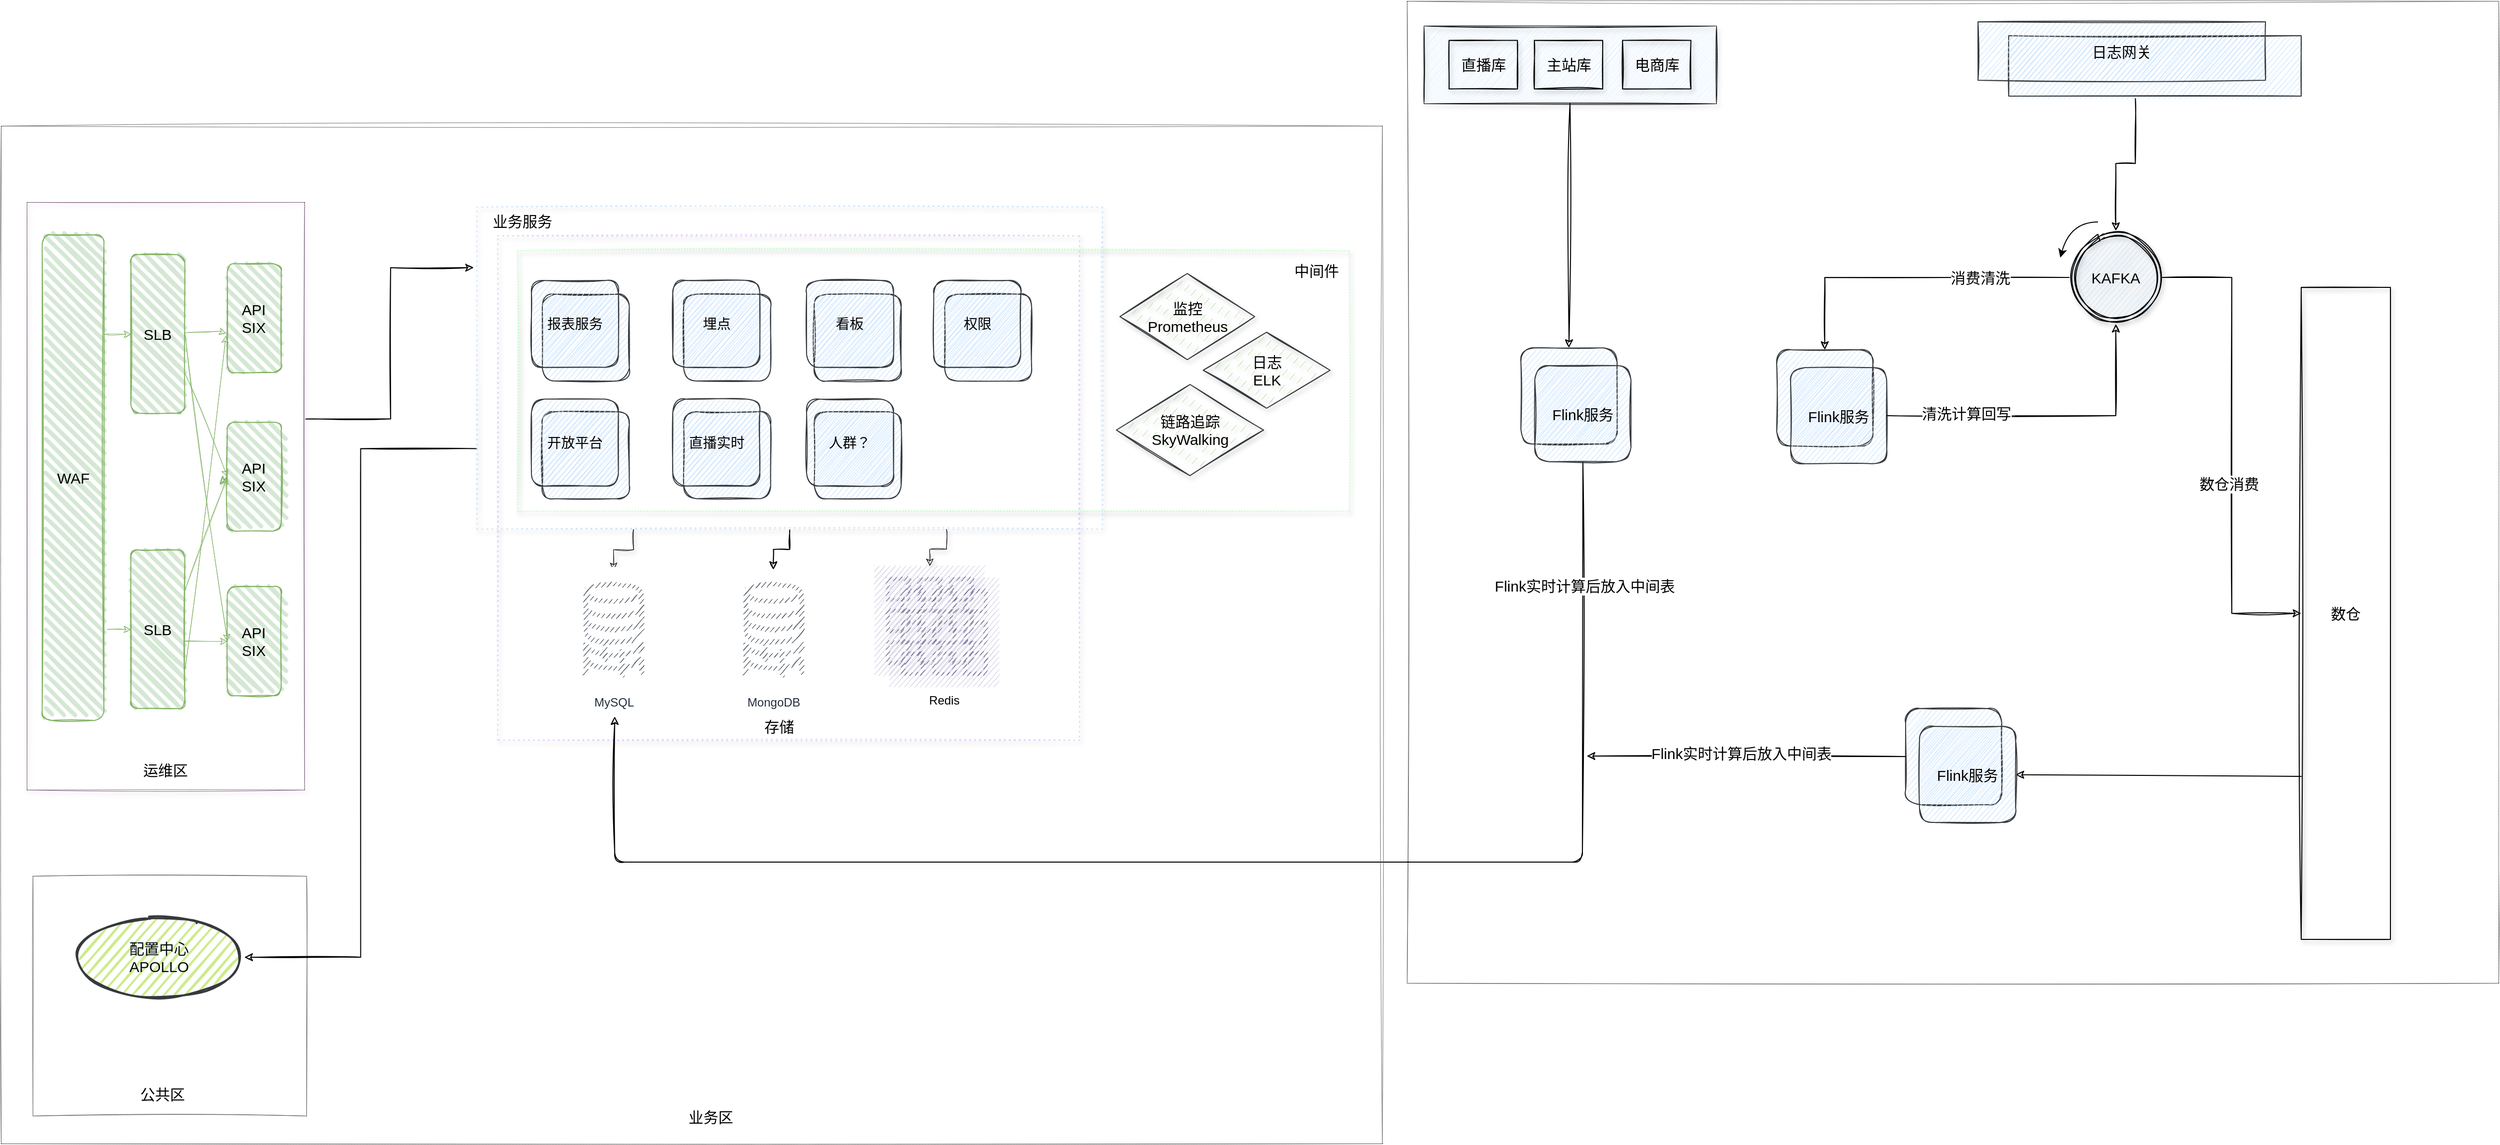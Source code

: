 <mxfile version="14.7.5" type="github">
  <diagram id="bKikSzmRIYnhMW0a-3qn" name="第 1 页">
    <mxGraphModel dx="1323" dy="834" grid="0" gridSize="10" guides="1" tooltips="1" connect="1" arrows="1" fold="1" page="1" pageScale="1" pageWidth="3300" pageHeight="2339" background="#FFFFFF" math="0" shadow="0">
      <root>
        <mxCell id="0" />
        <mxCell id="1" parent="0" />
        <mxCell id="OzgvakwpHb-Y98bhcLFI-162" value="" style="rounded=0;whiteSpace=wrap;html=1;shadow=0;glass=0;sketch=1;fontSize=15;strokeColor=#000000;strokeWidth=0.5;fillColor=none;dashed=1;dashPattern=1 2;" vertex="1" parent="1">
          <mxGeometry x="1446" y="154" width="1101" height="991" as="geometry" />
        </mxCell>
        <mxCell id="OzgvakwpHb-Y98bhcLFI-62" value="" style="rounded=0;whiteSpace=wrap;html=1;shadow=1;sketch=1;fillColor=none;fontSize=14;dashed=1;perimeterSpacing=0;strokeWidth=1;dashPattern=1 4;strokeColor=#E5CCFF;" vertex="1" parent="1">
          <mxGeometry x="529" y="391" width="587" height="509" as="geometry" />
        </mxCell>
        <mxCell id="OzgvakwpHb-Y98bhcLFI-108" value="" style="rounded=0;whiteSpace=wrap;html=1;shadow=0;glass=0;dashed=1;dashPattern=1 2;sketch=1;fontSize=15;strokeColor=#000000;strokeWidth=0.5;fillColor=none;" vertex="1" parent="1">
          <mxGeometry x="28" y="280" width="1393" height="1027" as="geometry" />
        </mxCell>
        <mxCell id="OzgvakwpHb-Y98bhcLFI-103" value="" style="rounded=0;whiteSpace=wrap;html=1;shadow=0;glass=0;sketch=1;fontSize=15;strokeWidth=0.5;fillColor=none;dashed=1;dashPattern=1 2;" vertex="1" parent="1">
          <mxGeometry x="60" y="1037" width="276" height="242" as="geometry" />
        </mxCell>
        <mxCell id="OzgvakwpHb-Y98bhcLFI-78" value="" style="rounded=0;whiteSpace=wrap;html=1;shadow=1;glass=0;dashed=1;dashPattern=1 2;sketch=1;fontSize=15;strokeWidth=1;fillColor=none;strokeColor=#CCFFCC;" vertex="1" parent="1">
          <mxGeometry x="549" y="406" width="839" height="263" as="geometry" />
        </mxCell>
        <mxCell id="OzgvakwpHb-Y98bhcLFI-69" value="" style="outlineConnect=0;strokeColor=#56517e;fillColor=#d0cee2;dashed=0;verticalLabelPosition=bottom;verticalAlign=top;align=center;html=1;fontSize=12;fontStyle=0;aspect=fixed;shape=mxgraph.aws4.resourceIcon;resIcon=mxgraph.aws4.instances_2;shadow=0;sketch=1;" vertex="1" parent="1">
          <mxGeometry x="909" y="724" width="111" height="111" as="geometry" />
        </mxCell>
        <mxCell id="OzgvakwpHb-Y98bhcLFI-58" style="edgeStyle=orthogonalEdgeStyle;rounded=0;sketch=1;orthogonalLoop=1;jettySize=auto;html=1;entryX=1;entryY=0.5;entryDx=0;entryDy=0;shadow=0;fontSize=15;strokeWidth=1;exitX=0;exitY=0.75;exitDx=0;exitDy=0;" edge="1" parent="1" source="OzgvakwpHb-Y98bhcLFI-39" target="OzgvakwpHb-Y98bhcLFI-76">
          <mxGeometry relative="1" as="geometry">
            <mxPoint x="1056.192" y="284.565" as="targetPoint" />
          </mxGeometry>
        </mxCell>
        <mxCell id="OzgvakwpHb-Y98bhcLFI-74" style="edgeStyle=orthogonalEdgeStyle;rounded=0;sketch=1;orthogonalLoop=1;jettySize=auto;html=1;exitX=0.25;exitY=1;exitDx=0;exitDy=0;shadow=1;fontSize=15;strokeWidth=0.5;" edge="1" parent="1" source="OzgvakwpHb-Y98bhcLFI-39" target="OzgvakwpHb-Y98bhcLFI-82">
          <mxGeometry relative="1" as="geometry">
            <mxPoint x="686" y="733" as="sourcePoint" />
            <mxPoint x="686.5" y="920" as="targetPoint" />
          </mxGeometry>
        </mxCell>
        <mxCell id="OzgvakwpHb-Y98bhcLFI-75" style="edgeStyle=orthogonalEdgeStyle;rounded=0;sketch=1;orthogonalLoop=1;jettySize=auto;html=1;exitX=0.75;exitY=1;exitDx=0;exitDy=0;shadow=1;fontSize=15;strokeWidth=0.5;" edge="1" parent="1" source="OzgvakwpHb-Y98bhcLFI-39" target="OzgvakwpHb-Y98bhcLFI-69">
          <mxGeometry relative="1" as="geometry">
            <mxPoint x="960" y="733" as="sourcePoint" />
          </mxGeometry>
        </mxCell>
        <mxCell id="OzgvakwpHb-Y98bhcLFI-179" style="edgeStyle=orthogonalEdgeStyle;rounded=0;sketch=1;orthogonalLoop=1;jettySize=auto;html=1;exitX=0.5;exitY=1;exitDx=0;exitDy=0;shadow=0;fontSize=15;strokeWidth=1;" edge="1" parent="1" source="OzgvakwpHb-Y98bhcLFI-39" target="OzgvakwpHb-Y98bhcLFI-177">
          <mxGeometry relative="1" as="geometry" />
        </mxCell>
        <mxCell id="OzgvakwpHb-Y98bhcLFI-39" value="" style="rounded=0;whiteSpace=wrap;html=1;shadow=1;sketch=1;fillColor=none;fontSize=14;dashed=1;perimeterSpacing=0;strokeWidth=1;dashPattern=1 4;strokeColor=#CCE5FF;" vertex="1" parent="1">
          <mxGeometry x="508" y="362" width="631" height="325" as="geometry" />
        </mxCell>
        <mxCell id="OzgvakwpHb-Y98bhcLFI-43" value="" style="whiteSpace=wrap;html=1;aspect=fixed;rounded=1;shadow=0;glass=0;labelBackgroundColor=none;fillColor=#cce5ff;sketch=1;fontSize=14;strokeWidth=1;strokeColor=#36393d;" vertex="1" parent="1">
          <mxGeometry x="848.163" y="568.508" width="87.742" height="87.742" as="geometry" />
        </mxCell>
        <mxCell id="fr_o3y-mR50qFRv6tMRz-52" value="人群？" style="whiteSpace=wrap;html=1;aspect=fixed;rounded=1;shadow=0;glass=0;labelBackgroundColor=none;fillColor=#cce5ff;sketch=1;fontSize=14;strokeWidth=1;strokeColor=#36393d;" parent="1" vertex="1">
          <mxGeometry x="840.486" y="555.741" width="87.742" height="87.742" as="geometry" />
        </mxCell>
        <mxCell id="OzgvakwpHb-Y98bhcLFI-42" value="" style="whiteSpace=wrap;html=1;aspect=fixed;rounded=1;shadow=0;glass=0;labelBackgroundColor=none;fillColor=#cce5ff;sketch=1;fontSize=14;strokeWidth=1;strokeColor=#36393d;" vertex="1" parent="1">
          <mxGeometry x="716.55" y="568.508" width="87.742" height="87.742" as="geometry" />
        </mxCell>
        <mxCell id="OzgvakwpHb-Y98bhcLFI-33" value="" style="whiteSpace=wrap;html=1;aspect=fixed;rounded=1;shadow=0;glass=0;labelBackgroundColor=none;fillColor=#cce5ff;sketch=1;fontSize=14;strokeWidth=1;strokeColor=#36393d;" vertex="1" parent="1">
          <mxGeometry x="573.97" y="449.823" width="87.742" height="87.742" as="geometry" />
        </mxCell>
        <mxCell id="OzgvakwpHb-Y98bhcLFI-36" value="" style="whiteSpace=wrap;html=1;aspect=fixed;rounded=1;shadow=0;glass=0;labelBackgroundColor=none;fillColor=#cce5ff;sketch=1;fontSize=14;strokeWidth=1;strokeColor=#36393d;" vertex="1" parent="1">
          <mxGeometry x="848.163" y="449.823" width="87.742" height="87.742" as="geometry" />
        </mxCell>
        <mxCell id="OzgvakwpHb-Y98bhcLFI-35" value="" style="whiteSpace=wrap;html=1;aspect=fixed;rounded=1;shadow=0;glass=0;labelBackgroundColor=none;fillColor=#cce5ff;sketch=1;fontSize=14;strokeWidth=1;strokeColor=#36393d;" vertex="1" parent="1">
          <mxGeometry x="716.55" y="449.823" width="87.742" height="87.742" as="geometry" />
        </mxCell>
        <mxCell id="OzgvakwpHb-Y98bhcLFI-37" value="" style="whiteSpace=wrap;html=1;aspect=fixed;rounded=1;shadow=0;glass=0;labelBackgroundColor=none;fillColor=#cce5ff;sketch=1;fontSize=14;strokeWidth=1;strokeColor=#36393d;" vertex="1" parent="1">
          <mxGeometry x="979.776" y="449.823" width="87.742" height="87.742" as="geometry" />
        </mxCell>
        <mxCell id="fr_o3y-mR50qFRv6tMRz-45" value="报表服务" style="whiteSpace=wrap;html=1;aspect=fixed;rounded=1;shadow=0;glass=0;labelBackgroundColor=none;fillColor=#cce5ff;sketch=1;fontSize=14;strokeWidth=1;strokeColor=#36393d;" parent="1" vertex="1">
          <mxGeometry x="563.002" y="435.998" width="87.742" height="87.742" as="geometry" />
        </mxCell>
        <mxCell id="fr_o3y-mR50qFRv6tMRz-50" value="看板" style="whiteSpace=wrap;html=1;aspect=fixed;rounded=1;shadow=0;glass=0;labelBackgroundColor=none;fillColor=#cce5ff;sketch=1;fontSize=14;strokeWidth=1;strokeColor=#36393d;" parent="1" vertex="1">
          <mxGeometry x="840.486" y="435.998" width="87.742" height="87.742" as="geometry" />
        </mxCell>
        <mxCell id="fr_o3y-mR50qFRv6tMRz-51" value="埋点" style="whiteSpace=wrap;html=1;aspect=fixed;rounded=1;shadow=0;glass=0;labelBackgroundColor=none;fillColor=#cce5ff;sketch=1;fontSize=14;strokeWidth=1;strokeColor=#36393d;" parent="1" vertex="1">
          <mxGeometry x="705.583" y="435.998" width="87.742" height="87.742" as="geometry" />
        </mxCell>
        <mxCell id="fr_o3y-mR50qFRv6tMRz-53" value="权限" style="whiteSpace=wrap;html=1;aspect=fixed;rounded=1;shadow=0;glass=0;labelBackgroundColor=none;fillColor=#cce5ff;sketch=1;fontSize=14;strokeWidth=1;strokeColor=#36393d;" parent="1" vertex="1">
          <mxGeometry x="968.808" y="435.998" width="87.742" height="87.742" as="geometry" />
        </mxCell>
        <mxCell id="OzgvakwpHb-Y98bhcLFI-41" value="" style="whiteSpace=wrap;html=1;aspect=fixed;rounded=1;shadow=0;glass=0;labelBackgroundColor=none;fillColor=#cce5ff;sketch=1;fontSize=14;strokeWidth=1;strokeColor=#36393d;" vertex="1" parent="1">
          <mxGeometry x="573.97" y="568.508" width="87.742" height="87.742" as="geometry" />
        </mxCell>
        <mxCell id="fr_o3y-mR50qFRv6tMRz-46" value="开放平台" style="whiteSpace=wrap;html=1;aspect=fixed;rounded=1;shadow=0;glass=0;labelBackgroundColor=none;fillColor=#cce5ff;sketch=1;fontSize=14;strokeWidth=1;strokeColor=#36393d;" parent="1" vertex="1">
          <mxGeometry x="563.002" y="555.741" width="87.742" height="87.742" as="geometry" />
        </mxCell>
        <mxCell id="fr_o3y-mR50qFRv6tMRz-49" value="直播实时" style="whiteSpace=wrap;html=1;aspect=fixed;rounded=1;shadow=0;glass=0;labelBackgroundColor=none;fillColor=#cce5ff;sketch=1;fontSize=14;strokeWidth=1;strokeColor=#36393d;" parent="1" vertex="1">
          <mxGeometry x="705.583" y="555.741" width="87.742" height="87.742" as="geometry" />
        </mxCell>
        <mxCell id="OzgvakwpHb-Y98bhcLFI-105" style="edgeStyle=orthogonalEdgeStyle;rounded=0;sketch=1;orthogonalLoop=1;jettySize=auto;html=1;exitX=1.005;exitY=0.369;exitDx=0;exitDy=0;entryX=-0.005;entryY=0.188;entryDx=0;entryDy=0;entryPerimeter=0;shadow=0;fontSize=15;strokeWidth=1;exitPerimeter=0;" edge="1" parent="1" source="OzgvakwpHb-Y98bhcLFI-29" target="OzgvakwpHb-Y98bhcLFI-39">
          <mxGeometry relative="1" as="geometry" />
        </mxCell>
        <mxCell id="OzgvakwpHb-Y98bhcLFI-29" value="" style="rounded=0;whiteSpace=wrap;html=1;sketch=1;fillColor=none;shadow=1;strokeWidth=0.5;strokeColor=#330033;dashed=1;dashPattern=1 2;" vertex="1" parent="1">
          <mxGeometry x="54" y="357" width="280" height="593" as="geometry" />
        </mxCell>
        <mxCell id="OzgvakwpHb-Y98bhcLFI-9" value="&lt;font style=&quot;font-size: 15px;&quot;&gt;WAF&lt;/font&gt;" style="rounded=1;whiteSpace=wrap;html=1;strokeWidth=1;fillWeight=4;hachureGap=8;hachureAngle=45;sketch=1;fillStyle=hachure;fontStyle=0;fontSize=15;fillColor=#d5e8d4;strokeColor=#82b366;" vertex="1" parent="1">
          <mxGeometry x="69.556" y="390" width="62.222" height="490" as="geometry" />
        </mxCell>
        <mxCell id="OzgvakwpHb-Y98bhcLFI-11" value="&lt;span style=&quot;font-size: 15px;&quot;&gt;SLB&lt;/span&gt;" style="rounded=1;whiteSpace=wrap;html=1;strokeWidth=1;fillWeight=4;hachureGap=8;hachureAngle=45;sketch=1;fillStyle=hachure;fontStyle=0;fontSize=15;fillColor=#d5e8d4;strokeColor=#82b366;" vertex="1" parent="1">
          <mxGeometry x="159" y="410" width="54.444" height="160" as="geometry" />
        </mxCell>
        <mxCell id="OzgvakwpHb-Y98bhcLFI-26" style="edgeStyle=none;rounded=0;sketch=1;orthogonalLoop=1;jettySize=auto;html=1;entryX=0;entryY=0.5;entryDx=0;entryDy=0;shadow=0;fontStyle=0;fontSize=15;fillColor=#d5e8d4;strokeColor=#82b366;strokeWidth=0.5;" edge="1" parent="1" target="OzgvakwpHb-Y98bhcLFI-11">
          <mxGeometry x="54" y="357" as="geometry">
            <mxPoint x="132" y="490" as="sourcePoint" />
            <Array as="points">
              <mxPoint x="131.778" y="490" />
            </Array>
          </mxGeometry>
        </mxCell>
        <mxCell id="OzgvakwpHb-Y98bhcLFI-19" style="rounded=0;sketch=1;orthogonalLoop=1;jettySize=auto;html=1;entryX=0;entryY=0.5;entryDx=0;entryDy=0;shadow=0;fontStyle=0;fontSize=15;fillColor=#d5e8d4;strokeColor=#82b366;strokeWidth=0.5;" edge="1" parent="1" target="OzgvakwpHb-Y98bhcLFI-15">
          <mxGeometry x="54" y="357" as="geometry">
            <mxPoint x="209.556" y="800" as="sourcePoint" />
          </mxGeometry>
        </mxCell>
        <mxCell id="OzgvakwpHb-Y98bhcLFI-12" value="&lt;span style=&quot;font-size: 15px;&quot;&gt;SLB&lt;/span&gt;" style="rounded=1;whiteSpace=wrap;html=1;strokeWidth=1;fillWeight=4;hachureGap=8;hachureAngle=45;sketch=1;fillStyle=hachure;fontStyle=0;fontSize=15;fillColor=#d5e8d4;strokeColor=#82b366;" vertex="1" parent="1">
          <mxGeometry x="159" y="708" width="54.444" height="160" as="geometry" />
        </mxCell>
        <mxCell id="OzgvakwpHb-Y98bhcLFI-17" style="edgeStyle=orthogonalEdgeStyle;rounded=0;sketch=1;orthogonalLoop=1;jettySize=auto;html=1;exitX=1.05;exitY=0.812;exitDx=0;exitDy=0;exitPerimeter=0;shadow=0;fontStyle=0;fontSize=15;fillColor=#d5e8d4;strokeColor=#82b366;strokeWidth=0.5;" edge="1" parent="1" source="OzgvakwpHb-Y98bhcLFI-9" target="OzgvakwpHb-Y98bhcLFI-12">
          <mxGeometry x="54" y="357" as="geometry" />
        </mxCell>
        <mxCell id="OzgvakwpHb-Y98bhcLFI-13" value="&lt;span style=&quot;font-size: 15px;&quot;&gt;API&lt;br style=&quot;font-size: 15px;&quot;&gt;SIX&lt;/span&gt;" style="rounded=1;whiteSpace=wrap;html=1;strokeWidth=1;fillWeight=4;hachureGap=8;hachureAngle=45;sketch=1;fillStyle=hachure;fontStyle=0;fontSize=15;fillColor=#d5e8d4;strokeColor=#82b366;" vertex="1" parent="1">
          <mxGeometry x="256.222" y="419" width="54.444" height="110" as="geometry" />
        </mxCell>
        <mxCell id="OzgvakwpHb-Y98bhcLFI-18" style="rounded=0;sketch=1;orthogonalLoop=1;jettySize=auto;html=1;entryX=-0.02;entryY=0.636;entryDx=0;entryDy=0;entryPerimeter=0;shadow=0;fontStyle=0;fontSize=15;fillColor=#d5e8d4;strokeColor=#82b366;strokeWidth=0.5;" edge="1" parent="1" source="OzgvakwpHb-Y98bhcLFI-11" target="OzgvakwpHb-Y98bhcLFI-13">
          <mxGeometry x="54" y="357" as="geometry">
            <mxPoint x="264" y="530" as="sourcePoint" />
            <Array as="points">
              <mxPoint x="248.444" y="487" />
            </Array>
          </mxGeometry>
        </mxCell>
        <mxCell id="OzgvakwpHb-Y98bhcLFI-25" style="rounded=0;sketch=1;orthogonalLoop=1;jettySize=auto;html=1;exitX=1;exitY=0.75;exitDx=0;exitDy=0;entryX=-0.029;entryY=0.66;entryDx=0;entryDy=0;entryPerimeter=0;shadow=0;fontStyle=0;fontSize=15;fillColor=#d5e8d4;strokeColor=#82b366;strokeWidth=0.5;" edge="1" parent="1" source="OzgvakwpHb-Y98bhcLFI-12" target="OzgvakwpHb-Y98bhcLFI-13">
          <mxGeometry x="54" y="357" as="geometry" />
        </mxCell>
        <mxCell id="OzgvakwpHb-Y98bhcLFI-22" style="rounded=0;sketch=1;orthogonalLoop=1;jettySize=auto;html=1;exitX=0;exitY=0.5;exitDx=0;exitDy=0;shadow=1;fontStyle=0;fontSize=15;strokeWidth=1;fillColor=#d5e8d4;strokeColor=#82b366;" edge="1" parent="1" source="OzgvakwpHb-Y98bhcLFI-14">
          <mxGeometry x="54" y="357" as="geometry">
            <mxPoint x="248.444" y="642" as="targetPoint" />
          </mxGeometry>
        </mxCell>
        <mxCell id="OzgvakwpHb-Y98bhcLFI-14" value="&lt;span style=&quot;font-size: 15px;&quot;&gt;API&lt;br style=&quot;font-size: 15px;&quot;&gt;SIX&lt;/span&gt;" style="rounded=1;whiteSpace=wrap;html=1;strokeWidth=1;fillWeight=4;hachureGap=8;hachureAngle=45;sketch=1;fillStyle=hachure;fontStyle=0;fontSize=15;fillColor=#d5e8d4;strokeColor=#82b366;" vertex="1" parent="1">
          <mxGeometry x="256.222" y="579" width="54.444" height="110" as="geometry" />
        </mxCell>
        <mxCell id="OzgvakwpHb-Y98bhcLFI-23" style="rounded=0;sketch=1;orthogonalLoop=1;jettySize=auto;html=1;exitX=1;exitY=0.75;exitDx=0;exitDy=0;entryX=0;entryY=0.5;entryDx=0;entryDy=0;shadow=0;fontStyle=0;fontSize=15;fillColor=#d5e8d4;strokeColor=#82b366;strokeWidth=0.5;" edge="1" parent="1" source="OzgvakwpHb-Y98bhcLFI-11" target="OzgvakwpHb-Y98bhcLFI-14">
          <mxGeometry x="54" y="357" as="geometry" />
        </mxCell>
        <mxCell id="OzgvakwpHb-Y98bhcLFI-20" style="rounded=0;sketch=1;orthogonalLoop=1;jettySize=auto;html=1;exitX=1;exitY=0.25;exitDx=0;exitDy=0;entryX=0;entryY=0.5;entryDx=0;entryDy=0;shadow=0;fontStyle=0;fontSize=15;fillColor=#d5e8d4;strokeColor=#82b366;strokeWidth=0.5;" edge="1" parent="1" source="OzgvakwpHb-Y98bhcLFI-12" target="OzgvakwpHb-Y98bhcLFI-14">
          <mxGeometry x="54" y="357" as="geometry" />
        </mxCell>
        <mxCell id="OzgvakwpHb-Y98bhcLFI-15" value="&lt;span style=&quot;font-size: 15px;&quot;&gt;API&lt;br style=&quot;font-size: 15px;&quot;&gt;SIX&lt;/span&gt;" style="rounded=1;whiteSpace=wrap;html=1;strokeWidth=1;fillWeight=4;hachureGap=8;hachureAngle=45;sketch=1;fillStyle=hachure;fontStyle=0;fontSize=15;fillColor=#d5e8d4;strokeColor=#82b366;" vertex="1" parent="1">
          <mxGeometry x="256.222" y="745" width="54.444" height="110" as="geometry" />
        </mxCell>
        <mxCell id="OzgvakwpHb-Y98bhcLFI-24" style="rounded=0;sketch=1;orthogonalLoop=1;jettySize=auto;html=1;exitX=1;exitY=0.5;exitDx=0;exitDy=0;entryX=0;entryY=0.5;entryDx=0;entryDy=0;shadow=0;fontStyle=0;fontSize=15;fillColor=#d5e8d4;strokeColor=#82b366;strokeWidth=0.5;" edge="1" parent="1" source="OzgvakwpHb-Y98bhcLFI-11" target="OzgvakwpHb-Y98bhcLFI-15">
          <mxGeometry x="54" y="357" as="geometry" />
        </mxCell>
        <mxCell id="OzgvakwpHb-Y98bhcLFI-30" value="运维区" style="text;html=1;strokeColor=none;fillColor=none;align=center;verticalAlign=middle;whiteSpace=wrap;rounded=0;shadow=1;sketch=1;fontStyle=0;fontSize=15;" vertex="1" parent="1">
          <mxGeometry x="166.778" y="920" width="54.444" height="20" as="geometry" />
        </mxCell>
        <mxCell id="OzgvakwpHb-Y98bhcLFI-59" value="业务服务" style="text;html=1;fillColor=none;align=center;verticalAlign=middle;whiteSpace=wrap;rounded=0;shadow=0;sketch=0;fontSize=15;strokeWidth=1;" vertex="1" parent="1">
          <mxGeometry x="512" y="366" width="84" height="20" as="geometry" />
        </mxCell>
        <mxCell id="OzgvakwpHb-Y98bhcLFI-67" value="Redis" style="outlineConnect=0;strokeColor=#56517e;fillColor=#d0cee2;dashed=0;verticalLabelPosition=bottom;verticalAlign=top;align=center;html=1;fontSize=12;fontStyle=0;aspect=fixed;shape=mxgraph.aws4.resourceIcon;resIcon=mxgraph.aws4.instances_2;shadow=0;sketch=1;" vertex="1" parent="1">
          <mxGeometry x="924" y="736" width="110" height="110" as="geometry" />
        </mxCell>
        <mxCell id="OzgvakwpHb-Y98bhcLFI-76" value="&lt;font color=&quot;#030914&quot; style=&quot;font-size: 15px&quot;&gt;配置中心&lt;br&gt;APOLLO&lt;/font&gt;" style="ellipse;whiteSpace=wrap;html=1;strokeWidth=2;fillWeight=2;hachureGap=8;fillStyle=dots;sketch=1;shadow=0;fontSize=15;fillColor=#cdeb8b;strokeColor=#36393d;" vertex="1" parent="1">
          <mxGeometry x="100.5" y="1078" width="173" height="82" as="geometry" />
        </mxCell>
        <mxCell id="OzgvakwpHb-Y98bhcLFI-82" value="MySQL" style="outlineConnect=0;fontColor=#232F3E;gradientColor=none;strokeColor=#232F3E;fillColor=#ffffff;dashed=0;verticalLabelPosition=bottom;verticalAlign=top;align=center;html=1;fontSize=12;fontStyle=0;aspect=fixed;shape=mxgraph.aws4.resourceIcon;resIcon=mxgraph.aws4.database_migration_workflow_job;shadow=0;glass=0;dashPattern=1 2;sketch=1;" vertex="1" parent="1">
          <mxGeometry x="585.58" y="728" width="120" height="120" as="geometry" />
        </mxCell>
        <mxCell id="OzgvakwpHb-Y98bhcLFI-87" value="存储" style="text;html=1;strokeColor=none;fillColor=none;align=center;verticalAlign=middle;whiteSpace=wrap;rounded=0;shadow=1;glass=0;dashed=1;dashPattern=1 2;sketch=1;fontSize=15;" vertex="1" parent="1">
          <mxGeometry x="792.82" y="876" width="40" height="20" as="geometry" />
        </mxCell>
        <mxCell id="OzgvakwpHb-Y98bhcLFI-88" value="中间件" style="text;html=1;strokeColor=none;fillColor=none;align=center;verticalAlign=middle;whiteSpace=wrap;rounded=0;shadow=1;glass=0;dashed=1;dashPattern=1 2;sketch=1;fontSize=15;" vertex="1" parent="1">
          <mxGeometry x="1328" y="416" width="54" height="20" as="geometry" />
        </mxCell>
        <mxCell id="OzgvakwpHb-Y98bhcLFI-89" value="监控&lt;br&gt;Prometheus" style="rhombus;whiteSpace=wrap;html=1;strokeWidth=1;fillWeight=-1;hachureGap=8;fillStyle=dashed;sketch=1;shadow=1;glass=0;fontSize=15;strokeColor=#36393d;fillColor=#B9E0A5;" vertex="1" parent="1">
          <mxGeometry x="1156.5" y="429" width="136" height="87" as="geometry" />
        </mxCell>
        <mxCell id="OzgvakwpHb-Y98bhcLFI-92" value="日志&lt;br&gt;ELK" style="rhombus;whiteSpace=wrap;html=1;strokeWidth=1;fillWeight=-1;hachureGap=8;fillStyle=dashed;sketch=1;shadow=1;glass=0;fontSize=15;strokeColor=#36393d;fillColor=#B9E0A5;" vertex="1" parent="1">
          <mxGeometry x="1240.5" y="488.26" width="128" height="76.74" as="geometry" />
        </mxCell>
        <mxCell id="OzgvakwpHb-Y98bhcLFI-93" value="链路追踪&lt;br&gt;SkyWalking" style="rhombus;whiteSpace=wrap;html=1;strokeWidth=1;fillWeight=-1;hachureGap=8;fillStyle=dashed;sketch=1;shadow=1;glass=0;fontSize=15;strokeColor=#36393d;fillColor=#B9E0A5;" vertex="1" parent="1">
          <mxGeometry x="1153" y="541" width="148.5" height="92" as="geometry" />
        </mxCell>
        <mxCell id="OzgvakwpHb-Y98bhcLFI-104" value="公共区" style="text;html=1;strokeColor=none;fillColor=none;align=center;verticalAlign=middle;whiteSpace=wrap;rounded=0;shadow=0;glass=0;dashed=1;dashPattern=1 2;sketch=1;fontSize=15;" vertex="1" parent="1">
          <mxGeometry x="166.78" y="1247" width="48" height="20" as="geometry" />
        </mxCell>
        <mxCell id="OzgvakwpHb-Y98bhcLFI-109" value="业务区" style="text;html=1;strokeColor=none;fillColor=none;align=center;verticalAlign=middle;whiteSpace=wrap;rounded=0;shadow=0;glass=0;dashed=1;dashPattern=1 2;sketch=1;fontSize=15;" vertex="1" parent="1">
          <mxGeometry x="717" y="1270" width="54" height="20" as="geometry" />
        </mxCell>
        <mxCell id="OzgvakwpHb-Y98bhcLFI-115" style="edgeStyle=orthogonalEdgeStyle;rounded=0;sketch=1;orthogonalLoop=1;jettySize=auto;html=1;shadow=0;fontSize=15;strokeWidth=1;entryX=0.5;entryY=0;entryDx=0;entryDy=0;exitX=0.433;exitY=1.041;exitDx=0;exitDy=0;exitPerimeter=0;" edge="1" parent="1" source="OzgvakwpHb-Y98bhcLFI-116" target="OzgvakwpHb-Y98bhcLFI-111">
          <mxGeometry relative="1" as="geometry">
            <mxPoint x="2097.857" y="338.286" as="targetPoint" />
            <mxPoint x="2063" y="300" as="sourcePoint" />
          </mxGeometry>
        </mxCell>
        <mxCell id="OzgvakwpHb-Y98bhcLFI-120" style="edgeStyle=orthogonalEdgeStyle;rounded=0;sketch=1;orthogonalLoop=1;jettySize=auto;html=1;exitX=0;exitY=0.5;exitDx=0;exitDy=0;shadow=0;fontSize=15;strokeWidth=1;entryX=0.5;entryY=0;entryDx=0;entryDy=0;" edge="1" parent="1" source="OzgvakwpHb-Y98bhcLFI-111" target="OzgvakwpHb-Y98bhcLFI-113">
          <mxGeometry relative="1" as="geometry">
            <mxPoint x="2004" y="577" as="targetPoint" />
          </mxGeometry>
        </mxCell>
        <mxCell id="OzgvakwpHb-Y98bhcLFI-125" value="消费清洗" style="edgeLabel;html=1;align=center;verticalAlign=middle;resizable=0;points=[];fontSize=15;" vertex="1" connectable="0" parent="OzgvakwpHb-Y98bhcLFI-120">
          <mxGeometry x="-0.238" y="1" relative="1" as="geometry">
            <mxPoint x="31" y="-1" as="offset" />
          </mxGeometry>
        </mxCell>
        <mxCell id="OzgvakwpHb-Y98bhcLFI-127" style="edgeStyle=orthogonalEdgeStyle;rounded=0;sketch=1;orthogonalLoop=1;jettySize=auto;html=1;exitX=1;exitY=0.5;exitDx=0;exitDy=0;entryX=0;entryY=0.5;entryDx=0;entryDy=0;shadow=0;fontSize=15;strokeWidth=1;" edge="1" parent="1" source="OzgvakwpHb-Y98bhcLFI-111" target="OzgvakwpHb-Y98bhcLFI-126">
          <mxGeometry relative="1" as="geometry" />
        </mxCell>
        <mxCell id="OzgvakwpHb-Y98bhcLFI-128" value="数仓消费" style="edgeLabel;html=1;align=center;verticalAlign=middle;resizable=0;points=[];fontSize=15;" vertex="1" connectable="0" parent="OzgvakwpHb-Y98bhcLFI-127">
          <mxGeometry x="0.35" y="-2" relative="1" as="geometry">
            <mxPoint x="-1" y="-46" as="offset" />
          </mxGeometry>
        </mxCell>
        <mxCell id="OzgvakwpHb-Y98bhcLFI-111" value="KAFKA" style="ellipse;shape=doubleEllipse;whiteSpace=wrap;html=1;aspect=fixed;shadow=1;glass=0;sketch=1;fontSize=15;strokeWidth=1;fillColor=#cce5ff;" vertex="1" parent="1">
          <mxGeometry x="2114" y="386" width="94" height="94" as="geometry" />
        </mxCell>
        <mxCell id="OzgvakwpHb-Y98bhcLFI-114" value="" style="group" vertex="1" connectable="0" parent="1">
          <mxGeometry x="1819" y="506" width="111" height="115" as="geometry" />
        </mxCell>
        <mxCell id="OzgvakwpHb-Y98bhcLFI-113" value="" style="whiteSpace=wrap;html=1;aspect=fixed;rounded=1;shadow=0;glass=0;labelBackgroundColor=none;strokeColor=#36393d;fillColor=#cce5ff;sketch=1;" vertex="1" parent="OzgvakwpHb-Y98bhcLFI-114">
          <mxGeometry width="97" height="97" as="geometry" />
        </mxCell>
        <mxCell id="fr_o3y-mR50qFRv6tMRz-47" value="&lt;font style=&quot;font-size: 15px&quot;&gt;Flink服务&lt;/font&gt;" style="whiteSpace=wrap;html=1;aspect=fixed;rounded=1;shadow=0;glass=0;labelBackgroundColor=none;strokeColor=#36393d;fillColor=#cce5ff;sketch=1;" parent="OzgvakwpHb-Y98bhcLFI-114" vertex="1">
          <mxGeometry x="14" y="18" width="97" height="97" as="geometry" />
        </mxCell>
        <mxCell id="OzgvakwpHb-Y98bhcLFI-122" style="edgeStyle=orthogonalEdgeStyle;rounded=0;sketch=1;orthogonalLoop=1;jettySize=auto;html=1;exitX=1;exitY=0.5;exitDx=0;exitDy=0;shadow=0;fontSize=15;strokeWidth=1;entryX=0.5;entryY=1;entryDx=0;entryDy=0;" edge="1" parent="1" source="fr_o3y-mR50qFRv6tMRz-47" target="OzgvakwpHb-Y98bhcLFI-111">
          <mxGeometry relative="1" as="geometry">
            <mxPoint x="2184" y="437" as="targetPoint" />
          </mxGeometry>
        </mxCell>
        <mxCell id="OzgvakwpHb-Y98bhcLFI-124" value="清洗计算回写" style="edgeLabel;html=1;align=center;verticalAlign=middle;resizable=0;points=[];fontSize=15;" vertex="1" connectable="0" parent="OzgvakwpHb-Y98bhcLFI-122">
          <mxGeometry x="-0.44" y="4" relative="1" as="geometry">
            <mxPoint x="-11" y="1" as="offset" />
          </mxGeometry>
        </mxCell>
        <mxCell id="OzgvakwpHb-Y98bhcLFI-168" style="edgeStyle=none;rounded=0;sketch=1;orthogonalLoop=1;jettySize=auto;html=1;exitX=0;exitY=0.75;exitDx=0;exitDy=0;shadow=0;fontSize=15;strokeWidth=1;" edge="1" parent="1" source="OzgvakwpHb-Y98bhcLFI-126" target="OzgvakwpHb-Y98bhcLFI-167">
          <mxGeometry relative="1" as="geometry">
            <mxPoint x="1930.206" y="902.845" as="targetPoint" />
          </mxGeometry>
        </mxCell>
        <mxCell id="OzgvakwpHb-Y98bhcLFI-126" value="数仓" style="rounded=0;whiteSpace=wrap;html=1;shadow=1;glass=0;sketch=1;fontSize=15;strokeColor=#000000;strokeWidth=1;fillColor=none;" vertex="1" parent="1">
          <mxGeometry x="2348" y="443" width="90" height="658" as="geometry" />
        </mxCell>
        <mxCell id="OzgvakwpHb-Y98bhcLFI-132" value="" style="curved=1;endArrow=classic;html=1;shadow=0;fontSize=15;strokeWidth=1;" edge="1" parent="1">
          <mxGeometry width="50" height="50" relative="1" as="geometry">
            <mxPoint x="2143" y="377" as="sourcePoint" />
            <mxPoint x="2105" y="413" as="targetPoint" />
            <Array as="points">
              <mxPoint x="2115" y="377" />
            </Array>
          </mxGeometry>
        </mxCell>
        <mxCell id="OzgvakwpHb-Y98bhcLFI-138" value="" style="endArrow=classic;html=1;shadow=0;fontSize=15;strokeWidth=1;exitX=0.5;exitY=1;exitDx=0;exitDy=0;sketch=1;" edge="1" parent="1" source="OzgvakwpHb-Y98bhcLFI-159">
          <mxGeometry width="50" height="50" relative="1" as="geometry">
            <mxPoint x="1874" y="638" as="sourcePoint" />
            <mxPoint x="647" y="876" as="targetPoint" />
            <Array as="points">
              <mxPoint x="1623" y="1023" />
              <mxPoint x="647" y="1023" />
            </Array>
          </mxGeometry>
        </mxCell>
        <mxCell id="OzgvakwpHb-Y98bhcLFI-176" value="Flink实时计算后放入中间表" style="edgeLabel;html=1;align=center;verticalAlign=middle;resizable=0;points=[];fontSize=15;" vertex="1" connectable="0" parent="OzgvakwpHb-Y98bhcLFI-138">
          <mxGeometry x="-0.837" y="1" relative="1" as="geometry">
            <mxPoint as="offset" />
          </mxGeometry>
        </mxCell>
        <mxCell id="OzgvakwpHb-Y98bhcLFI-141" value="" style="group" vertex="1" connectable="0" parent="1">
          <mxGeometry x="2022" y="175" width="326" height="75" as="geometry" />
        </mxCell>
        <mxCell id="OzgvakwpHb-Y98bhcLFI-116" value="" style="rounded=0;whiteSpace=wrap;html=1;shadow=0;glass=0;sketch=1;fontSize=15;strokeColor=#36393d;strokeWidth=1;fillColor=#cce5ff;" vertex="1" parent="OzgvakwpHb-Y98bhcLFI-141">
          <mxGeometry x="31" y="14" width="295" height="61" as="geometry" />
        </mxCell>
        <mxCell id="OzgvakwpHb-Y98bhcLFI-110" value="日志网关" style="rounded=0;whiteSpace=wrap;html=1;shadow=0;glass=0;sketch=1;fontSize=15;strokeColor=#36393d;strokeWidth=1;fillColor=#cce5ff;" vertex="1" parent="OzgvakwpHb-Y98bhcLFI-141">
          <mxGeometry width="290" height="59" as="geometry" />
        </mxCell>
        <mxCell id="OzgvakwpHb-Y98bhcLFI-150" value="" style="group;fillColor=#cce5ff;strokeColor=#36393d;sketch=1;shadow=0;strokeWidth=0.5;fillStyle=hachure;" vertex="1" connectable="0" parent="1">
          <mxGeometry x="1463" y="179" width="295" height="78.5" as="geometry" />
        </mxCell>
        <mxCell id="OzgvakwpHb-Y98bhcLFI-146" value="" style="group" vertex="1" connectable="0" parent="OzgvakwpHb-Y98bhcLFI-150">
          <mxGeometry x="25.5" y="14.75" width="244" height="49" as="geometry" />
        </mxCell>
        <mxCell id="OzgvakwpHb-Y98bhcLFI-142" value="直播库" style="rounded=0;whiteSpace=wrap;html=1;shadow=1;glass=0;sketch=1;fontSize=15;strokeColor=#000000;strokeWidth=1;fillColor=none;" vertex="1" parent="OzgvakwpHb-Y98bhcLFI-146">
          <mxGeometry width="69" height="49" as="geometry" />
        </mxCell>
        <mxCell id="OzgvakwpHb-Y98bhcLFI-143" value="主站库" style="rounded=0;whiteSpace=wrap;html=1;shadow=1;glass=0;sketch=1;fontSize=15;strokeColor=#000000;strokeWidth=1;fillColor=none;" vertex="1" parent="OzgvakwpHb-Y98bhcLFI-146">
          <mxGeometry x="86" width="69" height="49" as="geometry" />
        </mxCell>
        <mxCell id="OzgvakwpHb-Y98bhcLFI-144" value="电商库" style="rounded=0;whiteSpace=wrap;html=1;shadow=1;glass=0;sketch=1;fontSize=15;strokeColor=#000000;strokeWidth=1;fillColor=none;" vertex="1" parent="OzgvakwpHb-Y98bhcLFI-146">
          <mxGeometry x="175" width="69" height="49" as="geometry" />
        </mxCell>
        <mxCell id="OzgvakwpHb-Y98bhcLFI-149" value="" style="rounded=0;whiteSpace=wrap;html=1;shadow=1;glass=0;sketch=1;fontSize=15;strokeColor=#000000;strokeWidth=0.5;fillColor=none;" vertex="1" parent="OzgvakwpHb-Y98bhcLFI-150">
          <mxGeometry width="295" height="78.5" as="geometry" />
        </mxCell>
        <mxCell id="OzgvakwpHb-Y98bhcLFI-160" style="rounded=0;sketch=1;orthogonalLoop=1;jettySize=auto;html=1;exitX=0.5;exitY=1;exitDx=0;exitDy=0;shadow=0;fontSize=15;strokeWidth=1;entryX=0.5;entryY=0;entryDx=0;entryDy=0;" edge="1" parent="1" source="OzgvakwpHb-Y98bhcLFI-149" target="OzgvakwpHb-Y98bhcLFI-158">
          <mxGeometry relative="1" as="geometry">
            <mxPoint x="1572" y="587" as="targetPoint" />
          </mxGeometry>
        </mxCell>
        <mxCell id="OzgvakwpHb-Y98bhcLFI-161" value="" style="group" vertex="1" connectable="0" parent="1">
          <mxGeometry x="1561" y="504" width="111" height="115" as="geometry" />
        </mxCell>
        <mxCell id="OzgvakwpHb-Y98bhcLFI-158" value="" style="whiteSpace=wrap;html=1;aspect=fixed;rounded=1;shadow=0;glass=0;labelBackgroundColor=none;strokeColor=#36393d;fillColor=#cce5ff;sketch=1;" vertex="1" parent="OzgvakwpHb-Y98bhcLFI-161">
          <mxGeometry width="97" height="97" as="geometry" />
        </mxCell>
        <mxCell id="OzgvakwpHb-Y98bhcLFI-159" value="&lt;font style=&quot;font-size: 15px&quot;&gt;Flink服务&lt;/font&gt;" style="whiteSpace=wrap;html=1;aspect=fixed;rounded=1;shadow=0;glass=0;labelBackgroundColor=none;strokeColor=#36393d;fillColor=#cce5ff;sketch=1;" vertex="1" parent="OzgvakwpHb-Y98bhcLFI-161">
          <mxGeometry x="14" y="18" width="97" height="97" as="geometry" />
        </mxCell>
        <mxCell id="OzgvakwpHb-Y98bhcLFI-165" value="" style="group" vertex="1" connectable="0" parent="1">
          <mxGeometry x="1949" y="868" width="111" height="115" as="geometry" />
        </mxCell>
        <mxCell id="OzgvakwpHb-Y98bhcLFI-166" value="" style="whiteSpace=wrap;html=1;aspect=fixed;rounded=1;shadow=0;glass=0;labelBackgroundColor=none;strokeColor=#36393d;fillColor=#cce5ff;sketch=1;" vertex="1" parent="OzgvakwpHb-Y98bhcLFI-165">
          <mxGeometry width="97" height="97" as="geometry" />
        </mxCell>
        <mxCell id="OzgvakwpHb-Y98bhcLFI-167" value="&lt;font style=&quot;font-size: 15px&quot;&gt;Flink服务&lt;/font&gt;" style="whiteSpace=wrap;html=1;aspect=fixed;rounded=1;shadow=0;glass=0;labelBackgroundColor=none;strokeColor=#36393d;fillColor=#cce5ff;sketch=1;" vertex="1" parent="OzgvakwpHb-Y98bhcLFI-165">
          <mxGeometry x="14" y="18" width="97" height="97" as="geometry" />
        </mxCell>
        <mxCell id="OzgvakwpHb-Y98bhcLFI-173" style="edgeStyle=none;rounded=0;sketch=1;orthogonalLoop=1;jettySize=auto;html=1;exitX=0;exitY=0.5;exitDx=0;exitDy=0;shadow=0;fontSize=15;strokeWidth=1;" edge="1" parent="1" source="OzgvakwpHb-Y98bhcLFI-166">
          <mxGeometry relative="1" as="geometry">
            <mxPoint x="1627.349" y="916" as="targetPoint" />
          </mxGeometry>
        </mxCell>
        <mxCell id="OzgvakwpHb-Y98bhcLFI-175" value="Flink实时计算后放入中间表" style="edgeLabel;html=1;align=center;verticalAlign=middle;resizable=0;points=[];fontSize=15;" vertex="1" connectable="0" parent="OzgvakwpHb-Y98bhcLFI-173">
          <mxGeometry x="-0.171" y="-5" relative="1" as="geometry">
            <mxPoint x="-33" y="1" as="offset" />
          </mxGeometry>
        </mxCell>
        <mxCell id="OzgvakwpHb-Y98bhcLFI-177" value="MongoDB" style="outlineConnect=0;fontColor=#232F3E;gradientColor=none;strokeColor=#232F3E;fillColor=#ffffff;dashed=0;verticalLabelPosition=bottom;verticalAlign=top;align=center;html=1;fontSize=12;fontStyle=0;aspect=fixed;shape=mxgraph.aws4.resourceIcon;resIcon=mxgraph.aws4.database_migration_workflow_job;shadow=0;glass=0;dashPattern=1 2;sketch=1;" vertex="1" parent="1">
          <mxGeometry x="747" y="728" width="120" height="120" as="geometry" />
        </mxCell>
      </root>
    </mxGraphModel>
  </diagram>
</mxfile>
